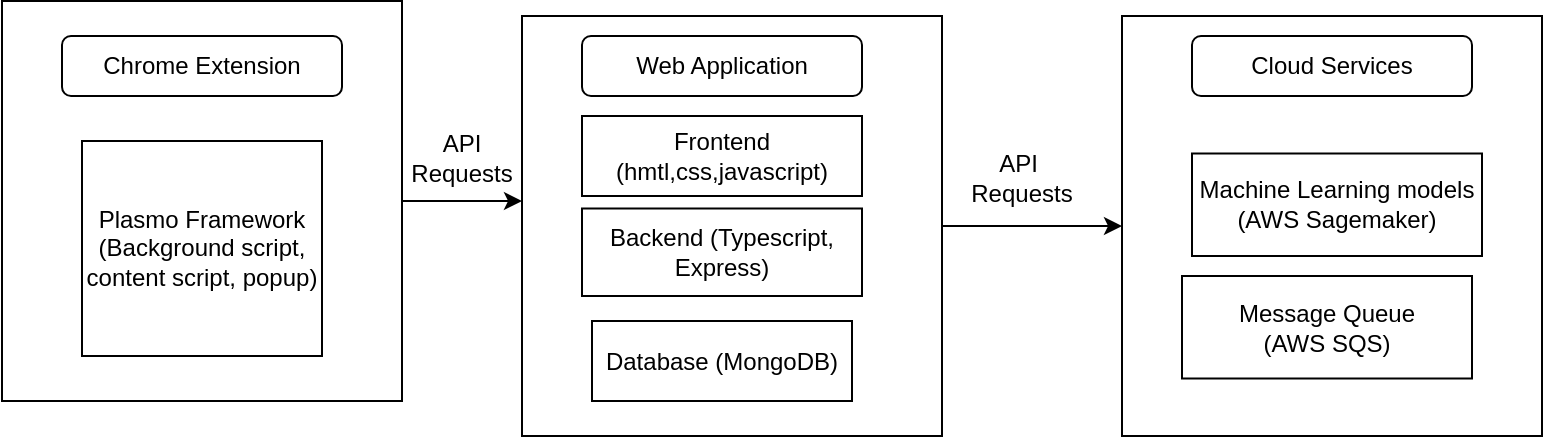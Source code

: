 <mxfile version="21.7.5" type="github">
  <diagram id="C5RBs43oDa-KdzZeNtuy" name="Page-1">
    <mxGraphModel dx="880" dy="472" grid="1" gridSize="10" guides="1" tooltips="1" connect="1" arrows="1" fold="1" page="1" pageScale="1" pageWidth="827" pageHeight="1169" math="0" shadow="0">
      <root>
        <mxCell id="WIyWlLk6GJQsqaUBKTNV-0" />
        <mxCell id="WIyWlLk6GJQsqaUBKTNV-1" parent="WIyWlLk6GJQsqaUBKTNV-0" />
        <mxCell id="8Gb5ZdzEIlqtEWRxT46C-9" value="" style="edgeStyle=orthogonalEdgeStyle;rounded=0;orthogonalLoop=1;jettySize=auto;html=1;" edge="1" parent="WIyWlLk6GJQsqaUBKTNV-1" source="8Gb5ZdzEIlqtEWRxT46C-7" target="8Gb5ZdzEIlqtEWRxT46C-10">
          <mxGeometry relative="1" as="geometry">
            <mxPoint x="400" y="190" as="targetPoint" />
            <Array as="points">
              <mxPoint x="315" y="180" />
              <mxPoint x="315" y="191" />
            </Array>
          </mxGeometry>
        </mxCell>
        <mxCell id="8Gb5ZdzEIlqtEWRxT46C-7" value="&lt;div style=&quot;text-align: left;&quot;&gt;&lt;br&gt;&lt;/div&gt;" style="whiteSpace=wrap;html=1;aspect=fixed;" vertex="1" parent="WIyWlLk6GJQsqaUBKTNV-1">
          <mxGeometry x="30" y="72.5" width="200" height="200" as="geometry" />
        </mxCell>
        <mxCell id="8Gb5ZdzEIlqtEWRxT46C-12" value="" style="edgeStyle=orthogonalEdgeStyle;rounded=0;orthogonalLoop=1;jettySize=auto;html=1;exitX=1;exitY=0.5;exitDx=0;exitDy=0;" edge="1" parent="WIyWlLk6GJQsqaUBKTNV-1" source="8Gb5ZdzEIlqtEWRxT46C-10">
          <mxGeometry relative="1" as="geometry">
            <mxPoint x="530" y="185" as="sourcePoint" />
            <mxPoint x="590" y="185" as="targetPoint" />
          </mxGeometry>
        </mxCell>
        <mxCell id="8Gb5ZdzEIlqtEWRxT46C-10" value="" style="whiteSpace=wrap;html=1;aspect=fixed;" vertex="1" parent="WIyWlLk6GJQsqaUBKTNV-1">
          <mxGeometry x="290" y="80" width="210" height="210" as="geometry" />
        </mxCell>
        <mxCell id="8Gb5ZdzEIlqtEWRxT46C-13" value="" style="whiteSpace=wrap;html=1;aspect=fixed;" vertex="1" parent="WIyWlLk6GJQsqaUBKTNV-1">
          <mxGeometry x="590" y="80" width="210" height="210" as="geometry" />
        </mxCell>
        <mxCell id="8Gb5ZdzEIlqtEWRxT46C-14" value="Chrome Extension" style="rounded=1;whiteSpace=wrap;html=1;" vertex="1" parent="WIyWlLk6GJQsqaUBKTNV-1">
          <mxGeometry x="60" y="90" width="140" height="30" as="geometry" />
        </mxCell>
        <mxCell id="8Gb5ZdzEIlqtEWRxT46C-15" value="Web Application" style="rounded=1;whiteSpace=wrap;html=1;" vertex="1" parent="WIyWlLk6GJQsqaUBKTNV-1">
          <mxGeometry x="320" y="90" width="140" height="30" as="geometry" />
        </mxCell>
        <mxCell id="8Gb5ZdzEIlqtEWRxT46C-16" value="Cloud Services" style="rounded=1;whiteSpace=wrap;html=1;" vertex="1" parent="WIyWlLk6GJQsqaUBKTNV-1">
          <mxGeometry x="625" y="90" width="140" height="30" as="geometry" />
        </mxCell>
        <mxCell id="8Gb5ZdzEIlqtEWRxT46C-17" value="Plasmo Framework&lt;br style=&quot;border-color: var(--border-color);&quot;&gt;(Background script, content script, popup)" style="shape=parallelogram;perimeter=parallelogramPerimeter;whiteSpace=wrap;html=1;fixedSize=1;size=-260;" vertex="1" parent="WIyWlLk6GJQsqaUBKTNV-1">
          <mxGeometry x="70" y="142.5" width="120" height="107.5" as="geometry" />
        </mxCell>
        <mxCell id="8Gb5ZdzEIlqtEWRxT46C-20" value="Frontend&lt;br&gt;(hmtl,css,javascript)" style="shape=parallelogram;perimeter=parallelogramPerimeter;whiteSpace=wrap;html=1;fixedSize=1;size=-260;" vertex="1" parent="WIyWlLk6GJQsqaUBKTNV-1">
          <mxGeometry x="320" y="130" width="140" height="40" as="geometry" />
        </mxCell>
        <mxCell id="8Gb5ZdzEIlqtEWRxT46C-21" value="Backend (Typescript, Express)" style="shape=parallelogram;perimeter=parallelogramPerimeter;whiteSpace=wrap;html=1;fixedSize=1;size=-260;" vertex="1" parent="WIyWlLk6GJQsqaUBKTNV-1">
          <mxGeometry x="320" y="176.25" width="140" height="43.75" as="geometry" />
        </mxCell>
        <mxCell id="8Gb5ZdzEIlqtEWRxT46C-22" value="Database (MongoDB)" style="shape=parallelogram;perimeter=parallelogramPerimeter;whiteSpace=wrap;html=1;fixedSize=1;size=-260;" vertex="1" parent="WIyWlLk6GJQsqaUBKTNV-1">
          <mxGeometry x="325" y="232.5" width="130" height="40" as="geometry" />
        </mxCell>
        <mxCell id="8Gb5ZdzEIlqtEWRxT46C-23" value="Machine Learning models&lt;br&gt;(AWS Sagemaker)" style="shape=parallelogram;perimeter=parallelogramPerimeter;whiteSpace=wrap;html=1;fixedSize=1;size=-260;" vertex="1" parent="WIyWlLk6GJQsqaUBKTNV-1">
          <mxGeometry x="625" y="148.75" width="145" height="51.25" as="geometry" />
        </mxCell>
        <mxCell id="8Gb5ZdzEIlqtEWRxT46C-27" value="API&lt;br&gt;Requests" style="text;strokeColor=none;align=center;fillColor=none;html=1;verticalAlign=middle;whiteSpace=wrap;rounded=0;" vertex="1" parent="WIyWlLk6GJQsqaUBKTNV-1">
          <mxGeometry x="240" y="136.25" width="40" height="30" as="geometry" />
        </mxCell>
        <mxCell id="8Gb5ZdzEIlqtEWRxT46C-28" value="API&amp;nbsp;&lt;br&gt;Requests" style="text;strokeColor=none;align=center;fillColor=none;html=1;verticalAlign=middle;whiteSpace=wrap;rounded=0;" vertex="1" parent="WIyWlLk6GJQsqaUBKTNV-1">
          <mxGeometry x="510" y="146.25" width="60" height="30" as="geometry" />
        </mxCell>
        <mxCell id="8Gb5ZdzEIlqtEWRxT46C-30" value="Message Queue&lt;br&gt;(AWS SQS)" style="shape=parallelogram;perimeter=parallelogramPerimeter;whiteSpace=wrap;html=1;fixedSize=1;size=-260;" vertex="1" parent="WIyWlLk6GJQsqaUBKTNV-1">
          <mxGeometry x="620" y="210" width="145" height="51.25" as="geometry" />
        </mxCell>
      </root>
    </mxGraphModel>
  </diagram>
</mxfile>
